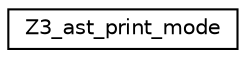digraph "Graphical Class Hierarchy"
{
  edge [fontname="Helvetica",fontsize="10",labelfontname="Helvetica",labelfontsize="10"];
  node [fontname="Helvetica",fontsize="10",shape=record];
  rankdir="LR";
  Node1 [label="Z3_ast_print_mode",height=0.2,width=0.4,color="black", fillcolor="white", style="filled",URL="$enumcom_1_1microsoft_1_1z3_1_1enumerations_1_1_z3__ast__print__mode.html"];
}
